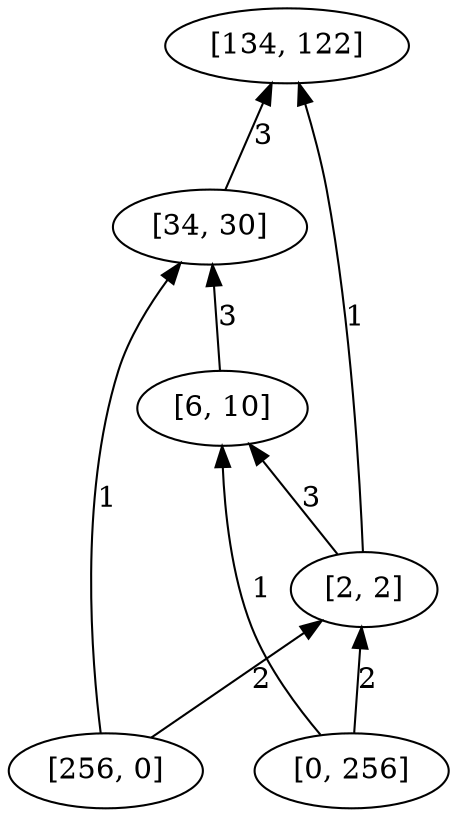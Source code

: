 digraph "DD" { 
rankdir = "BT" 
graph [ ordering = "out"];
5001 -> 2[label = "1"];
5001 -> 4[label = "2"];
5002 -> 3[label = "1"];
5002 -> 4[label = "2"];
2 -> 1[label = "3"];
3 -> 2[label = "3"];
4 -> 1[label = "1"];
4 -> 3[label = "3"];
5001 [label = "[256, 0]",  shape = oval]
5002 [label = "[0, 256]",  shape = oval]
1 [label = "[134, 122]",  shape = oval]
2 [label = "[34, 30]",  shape = oval]
3 [label = "[6, 10]",  shape = oval]
4 [label = "[2, 2]",  shape = oval]
}
